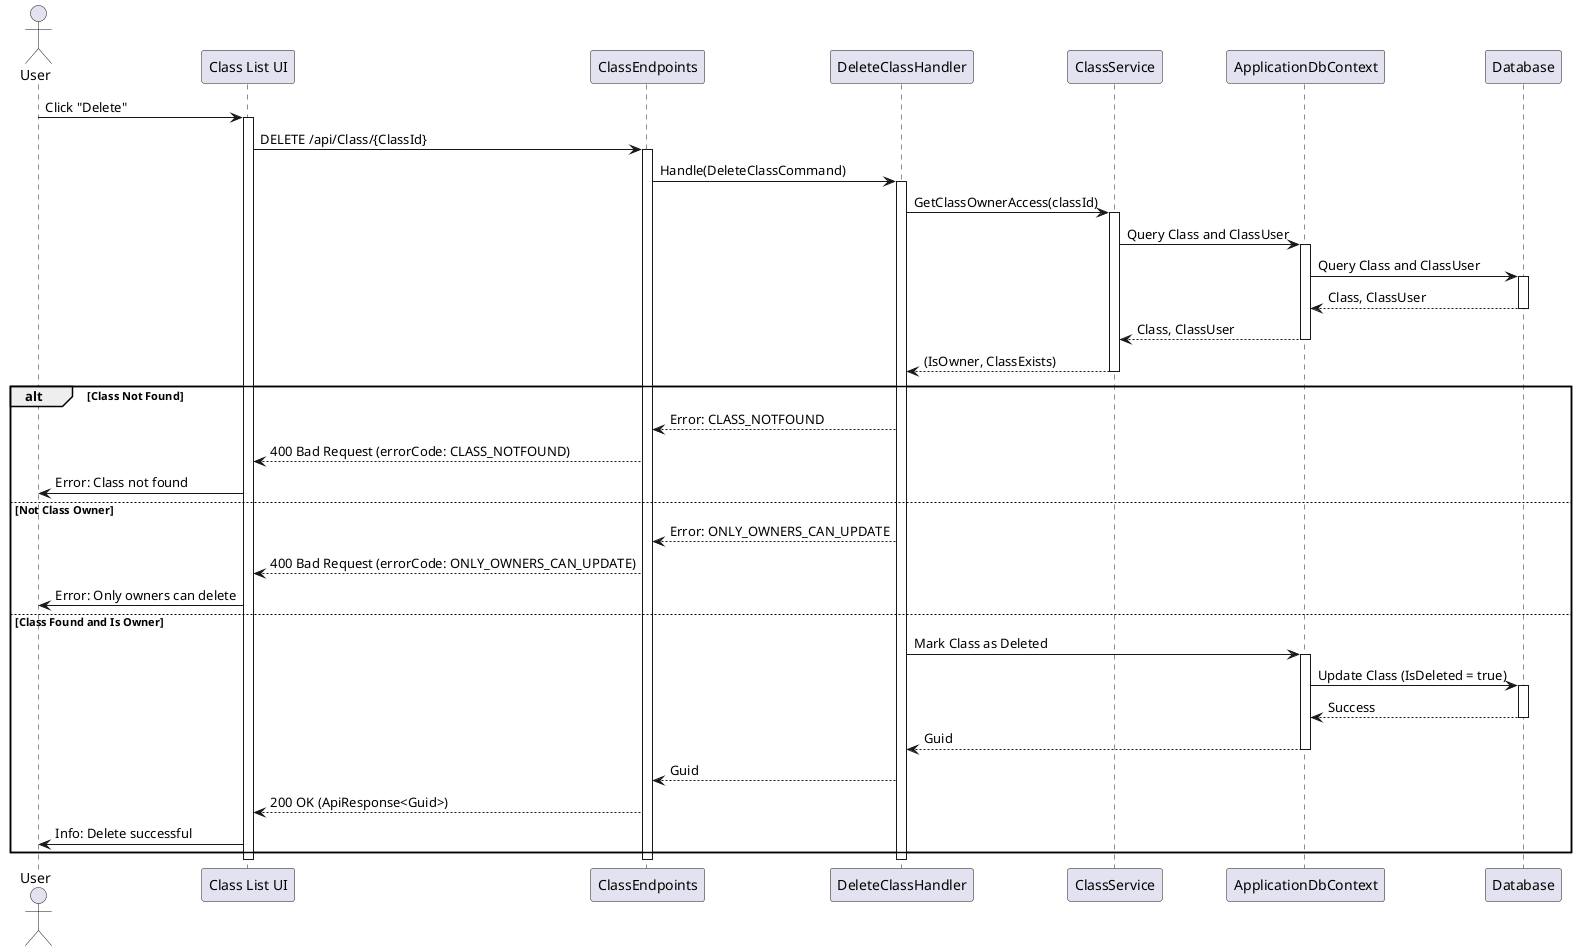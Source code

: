 @startuml
actor User
participant "Class List UI" as UI
participant ClassEndpoints
participant DeleteClassHandler as Handler
participant ClassService
participant ApplicationDbContext
participant Database

User -> UI : Click "Delete"
activate UI
UI -> ClassEndpoints : DELETE /api/Class/{ClassId}
activate ClassEndpoints
ClassEndpoints -> Handler : Handle(DeleteClassCommand)
activate Handler
Handler -> ClassService : GetClassOwnerAccess(classId)
activate ClassService
ClassService -> ApplicationDbContext : Query Class and ClassUser
activate ApplicationDbContext
ApplicationDbContext -> Database : Query Class and ClassUser
activate Database
Database --> ApplicationDbContext : Class, ClassUser
deactivate Database
ApplicationDbContext --> ClassService : Class, ClassUser
deactivate ApplicationDbContext
ClassService --> Handler : (IsOwner, ClassExists)
deactivate ClassService
alt Class Not Found
    Handler --> ClassEndpoints : Error: CLASS_NOTFOUND
    ClassEndpoints --> UI : 400 Bad Request (errorCode: CLASS_NOTFOUND)
    UI -> User : Error: Class not found
else Not Class Owner
    Handler --> ClassEndpoints : Error: ONLY_OWNERS_CAN_UPDATE
    ClassEndpoints --> UI : 400 Bad Request (errorCode: ONLY_OWNERS_CAN_UPDATE)
    UI -> User : Error: Only owners can delete
else Class Found and Is Owner
    Handler -> ApplicationDbContext : Mark Class as Deleted
    activate ApplicationDbContext
    ApplicationDbContext -> Database : Update Class (IsDeleted = true)
    activate Database
    Database --> ApplicationDbContext : Success
    deactivate Database
    ApplicationDbContext --> Handler : Guid
    deactivate ApplicationDbContext
    Handler --> ClassEndpoints : Guid
    ClassEndpoints --> UI : 200 OK (ApiResponse<Guid>)
    UI -> User : Info: Delete successful
end
deactivate Handler
deactivate ClassEndpoints
deactivate UI
@enduml